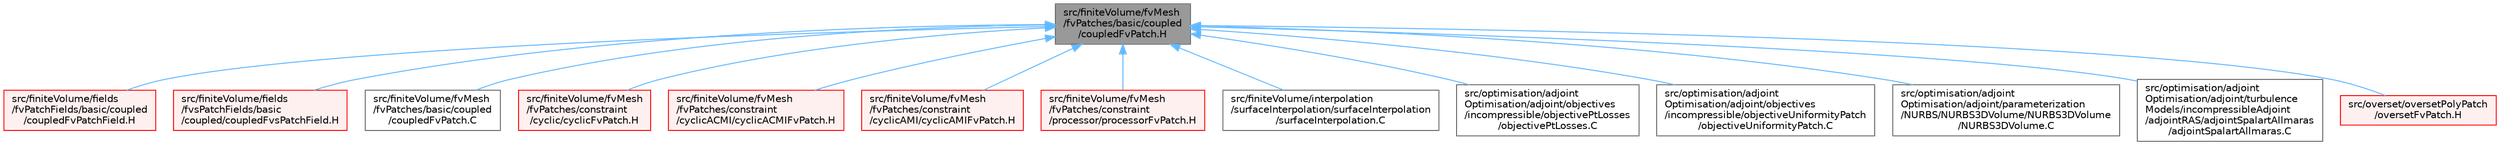 digraph "src/finiteVolume/fvMesh/fvPatches/basic/coupled/coupledFvPatch.H"
{
 // LATEX_PDF_SIZE
  bgcolor="transparent";
  edge [fontname=Helvetica,fontsize=10,labelfontname=Helvetica,labelfontsize=10];
  node [fontname=Helvetica,fontsize=10,shape=box,height=0.2,width=0.4];
  Node1 [id="Node000001",label="src/finiteVolume/fvMesh\l/fvPatches/basic/coupled\l/coupledFvPatch.H",height=0.2,width=0.4,color="gray40", fillcolor="grey60", style="filled", fontcolor="black",tooltip=" "];
  Node1 -> Node2 [id="edge1_Node000001_Node000002",dir="back",color="steelblue1",style="solid",tooltip=" "];
  Node2 [id="Node000002",label="src/finiteVolume/fields\l/fvPatchFields/basic/coupled\l/coupledFvPatchField.H",height=0.2,width=0.4,color="red", fillcolor="#FFF0F0", style="filled",URL="$coupledFvPatchField_8H.html",tooltip=" "];
  Node1 -> Node94 [id="edge2_Node000001_Node000094",dir="back",color="steelblue1",style="solid",tooltip=" "];
  Node94 [id="Node000094",label="src/finiteVolume/fields\l/fvsPatchFields/basic\l/coupled/coupledFvsPatchField.H",height=0.2,width=0.4,color="red", fillcolor="#FFF0F0", style="filled",URL="$coupledFvsPatchField_8H.html",tooltip=" "];
  Node1 -> Node126 [id="edge3_Node000001_Node000126",dir="back",color="steelblue1",style="solid",tooltip=" "];
  Node126 [id="Node000126",label="src/finiteVolume/fvMesh\l/fvPatches/basic/coupled\l/coupledFvPatch.C",height=0.2,width=0.4,color="grey40", fillcolor="white", style="filled",URL="$coupledFvPatch_8C.html",tooltip=" "];
  Node1 -> Node127 [id="edge4_Node000001_Node000127",dir="back",color="steelblue1",style="solid",tooltip=" "];
  Node127 [id="Node000127",label="src/finiteVolume/fvMesh\l/fvPatches/constraint\l/cyclic/cyclicFvPatch.H",height=0.2,width=0.4,color="red", fillcolor="#FFF0F0", style="filled",URL="$cyclicFvPatch_8H.html",tooltip=" "];
  Node1 -> Node138 [id="edge5_Node000001_Node000138",dir="back",color="steelblue1",style="solid",tooltip=" "];
  Node138 [id="Node000138",label="src/finiteVolume/fvMesh\l/fvPatches/constraint\l/cyclicACMI/cyclicACMIFvPatch.H",height=0.2,width=0.4,color="red", fillcolor="#FFF0F0", style="filled",URL="$cyclicACMIFvPatch_8H.html",tooltip=" "];
  Node1 -> Node140 [id="edge6_Node000001_Node000140",dir="back",color="steelblue1",style="solid",tooltip=" "];
  Node140 [id="Node000140",label="src/finiteVolume/fvMesh\l/fvPatches/constraint\l/cyclicAMI/cyclicAMIFvPatch.H",height=0.2,width=0.4,color="red", fillcolor="#FFF0F0", style="filled",URL="$cyclicAMIFvPatch_8H.html",tooltip=" "];
  Node1 -> Node143 [id="edge7_Node000001_Node000143",dir="back",color="steelblue1",style="solid",tooltip=" "];
  Node143 [id="Node000143",label="src/finiteVolume/fvMesh\l/fvPatches/constraint\l/processor/processorFvPatch.H",height=0.2,width=0.4,color="red", fillcolor="#FFF0F0", style="filled",URL="$processorFvPatch_8H.html",tooltip=" "];
  Node1 -> Node170 [id="edge8_Node000001_Node000170",dir="back",color="steelblue1",style="solid",tooltip=" "];
  Node170 [id="Node000170",label="src/finiteVolume/interpolation\l/surfaceInterpolation/surfaceInterpolation\l/surfaceInterpolation.C",height=0.2,width=0.4,color="grey40", fillcolor="white", style="filled",URL="$surfaceInterpolation_8C.html",tooltip="Cell to face interpolation scheme. Included in fvMesh."];
  Node1 -> Node171 [id="edge9_Node000001_Node000171",dir="back",color="steelblue1",style="solid",tooltip=" "];
  Node171 [id="Node000171",label="src/optimisation/adjoint\lOptimisation/adjoint/objectives\l/incompressible/objectivePtLosses\l/objectivePtLosses.C",height=0.2,width=0.4,color="grey40", fillcolor="white", style="filled",URL="$objectivePtLosses_8C.html",tooltip=" "];
  Node1 -> Node172 [id="edge10_Node000001_Node000172",dir="back",color="steelblue1",style="solid",tooltip=" "];
  Node172 [id="Node000172",label="src/optimisation/adjoint\lOptimisation/adjoint/objectives\l/incompressible/objectiveUniformityPatch\l/objectiveUniformityPatch.C",height=0.2,width=0.4,color="grey40", fillcolor="white", style="filled",URL="$objectiveUniformityPatch_8C.html",tooltip=" "];
  Node1 -> Node173 [id="edge11_Node000001_Node000173",dir="back",color="steelblue1",style="solid",tooltip=" "];
  Node173 [id="Node000173",label="src/optimisation/adjoint\lOptimisation/adjoint/parameterization\l/NURBS/NURBS3DVolume/NURBS3DVolume\l/NURBS3DVolume.C",height=0.2,width=0.4,color="grey40", fillcolor="white", style="filled",URL="$NURBS3DVolume_8C.html",tooltip=" "];
  Node1 -> Node174 [id="edge12_Node000001_Node000174",dir="back",color="steelblue1",style="solid",tooltip=" "];
  Node174 [id="Node000174",label="src/optimisation/adjoint\lOptimisation/adjoint/turbulence\lModels/incompressibleAdjoint\l/adjointRAS/adjointSpalartAllmaras\l/adjointSpalartAllmaras.C",height=0.2,width=0.4,color="grey40", fillcolor="white", style="filled",URL="$adjointSpalartAllmaras_8C.html",tooltip=" "];
  Node1 -> Node175 [id="edge13_Node000001_Node000175",dir="back",color="steelblue1",style="solid",tooltip=" "];
  Node175 [id="Node000175",label="src/overset/oversetPolyPatch\l/oversetFvPatch.H",height=0.2,width=0.4,color="red", fillcolor="#FFF0F0", style="filled",URL="$oversetFvPatch_8H.html",tooltip=" "];
}
